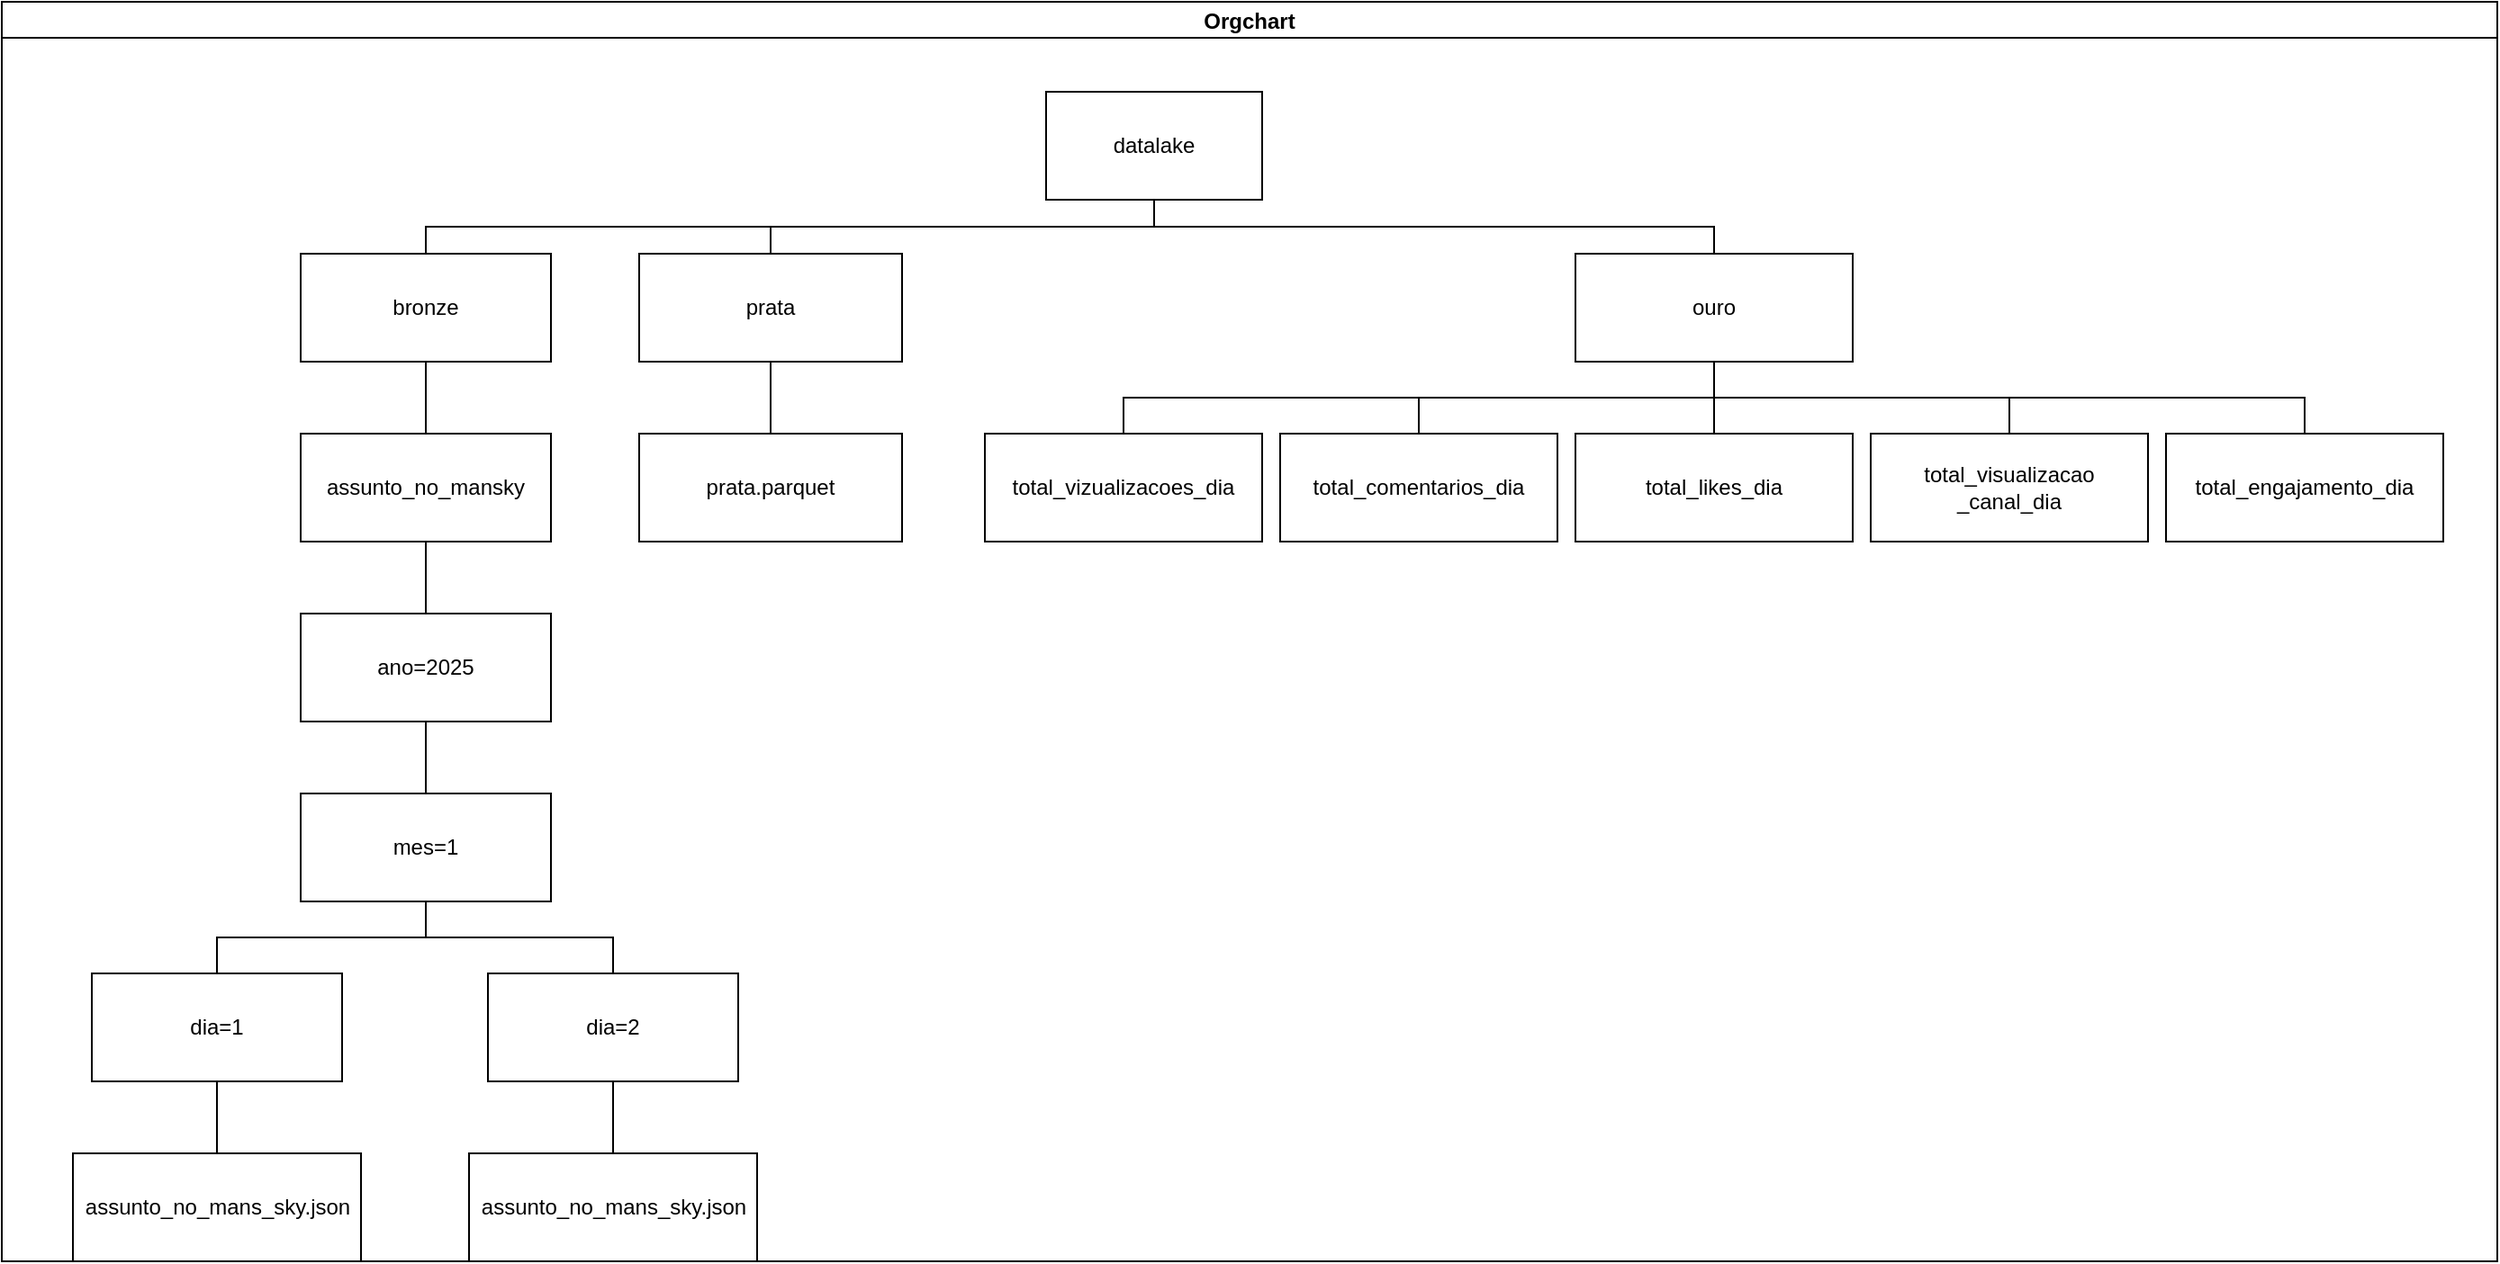<mxfile version="26.0.16">
  <diagram name="Página-1" id="wYZofaPx_Q6C5n7mb_lo">
    <mxGraphModel dx="1390" dy="795" grid="1" gridSize="10" guides="1" tooltips="1" connect="1" arrows="1" fold="1" page="1" pageScale="1" pageWidth="827" pageHeight="1169" math="0" shadow="0">
      <root>
        <mxCell id="0" />
        <mxCell id="1" parent="0" />
        <mxCell id="946U9zyb7GQo1Ih20eaE-1" value="Orgchart" style="swimlane;startSize=20;horizontal=1;containerType=tree;newEdgeStyle={&quot;edgeStyle&quot;:&quot;elbowEdgeStyle&quot;,&quot;startArrow&quot;:&quot;none&quot;,&quot;endArrow&quot;:&quot;none&quot;};" parent="1" vertex="1">
          <mxGeometry x="110" y="90" width="1386" height="700" as="geometry" />
        </mxCell>
        <mxCell id="946U9zyb7GQo1Ih20eaE-2" value="" style="edgeStyle=elbowEdgeStyle;elbow=vertical;sourcePerimeterSpacing=0;targetPerimeterSpacing=0;startArrow=none;endArrow=none;rounded=0;curved=0;" parent="946U9zyb7GQo1Ih20eaE-1" source="946U9zyb7GQo1Ih20eaE-4" target="946U9zyb7GQo1Ih20eaE-5" edge="1">
          <mxGeometry relative="1" as="geometry" />
        </mxCell>
        <mxCell id="946U9zyb7GQo1Ih20eaE-3" value="" style="edgeStyle=elbowEdgeStyle;elbow=vertical;sourcePerimeterSpacing=0;targetPerimeterSpacing=0;startArrow=none;endArrow=none;rounded=0;curved=0;" parent="946U9zyb7GQo1Ih20eaE-1" source="946U9zyb7GQo1Ih20eaE-4" target="946U9zyb7GQo1Ih20eaE-6" edge="1">
          <mxGeometry relative="1" as="geometry" />
        </mxCell>
        <UserObject label="datalake" treeRoot="1" id="946U9zyb7GQo1Ih20eaE-4">
          <mxCell style="whiteSpace=wrap;html=1;align=center;treeFolding=1;treeMoving=1;newEdgeStyle={&quot;edgeStyle&quot;:&quot;elbowEdgeStyle&quot;,&quot;startArrow&quot;:&quot;none&quot;,&quot;endArrow&quot;:&quot;none&quot;};" parent="946U9zyb7GQo1Ih20eaE-1" vertex="1">
            <mxGeometry x="580" y="50" width="120" height="60" as="geometry" />
          </mxCell>
        </UserObject>
        <mxCell id="946U9zyb7GQo1Ih20eaE-5" value="bronze" style="whiteSpace=wrap;html=1;align=center;verticalAlign=middle;treeFolding=1;treeMoving=1;newEdgeStyle={&quot;edgeStyle&quot;:&quot;elbowEdgeStyle&quot;,&quot;startArrow&quot;:&quot;none&quot;,&quot;endArrow&quot;:&quot;none&quot;};" parent="946U9zyb7GQo1Ih20eaE-1" vertex="1">
          <mxGeometry x="166" y="140" width="139" height="60" as="geometry" />
        </mxCell>
        <mxCell id="946U9zyb7GQo1Ih20eaE-6" value="prata" style="whiteSpace=wrap;html=1;align=center;verticalAlign=middle;treeFolding=1;treeMoving=1;newEdgeStyle={&quot;edgeStyle&quot;:&quot;elbowEdgeStyle&quot;,&quot;startArrow&quot;:&quot;none&quot;,&quot;endArrow&quot;:&quot;none&quot;};" parent="946U9zyb7GQo1Ih20eaE-1" vertex="1">
          <mxGeometry x="354" y="140" width="146" height="60" as="geometry" />
        </mxCell>
        <mxCell id="946U9zyb7GQo1Ih20eaE-7" value="" style="edgeStyle=elbowEdgeStyle;elbow=vertical;sourcePerimeterSpacing=0;targetPerimeterSpacing=0;startArrow=none;endArrow=none;rounded=0;curved=0;" parent="946U9zyb7GQo1Ih20eaE-1" source="946U9zyb7GQo1Ih20eaE-4" target="946U9zyb7GQo1Ih20eaE-8" edge="1">
          <mxGeometry relative="1" as="geometry">
            <mxPoint x="623" y="180" as="sourcePoint" />
          </mxGeometry>
        </mxCell>
        <mxCell id="946U9zyb7GQo1Ih20eaE-8" value="ouro" style="whiteSpace=wrap;html=1;align=center;verticalAlign=middle;treeFolding=1;treeMoving=1;newEdgeStyle={&quot;edgeStyle&quot;:&quot;elbowEdgeStyle&quot;,&quot;startArrow&quot;:&quot;none&quot;,&quot;endArrow&quot;:&quot;none&quot;};" parent="946U9zyb7GQo1Ih20eaE-1" vertex="1">
          <mxGeometry x="874" y="140" width="154" height="60" as="geometry" />
        </mxCell>
        <mxCell id="946U9zyb7GQo1Ih20eaE-10" value="" style="edgeStyle=elbowEdgeStyle;elbow=vertical;sourcePerimeterSpacing=0;targetPerimeterSpacing=0;startArrow=none;endArrow=none;rounded=0;curved=0;" parent="946U9zyb7GQo1Ih20eaE-1" source="946U9zyb7GQo1Ih20eaE-5" target="946U9zyb7GQo1Ih20eaE-11" edge="1">
          <mxGeometry relative="1" as="geometry">
            <mxPoint x="623" y="190" as="sourcePoint" />
          </mxGeometry>
        </mxCell>
        <mxCell id="946U9zyb7GQo1Ih20eaE-11" value="assunto_no_mansky" style="whiteSpace=wrap;html=1;align=center;verticalAlign=middle;treeFolding=1;treeMoving=1;newEdgeStyle={&quot;edgeStyle&quot;:&quot;elbowEdgeStyle&quot;,&quot;startArrow&quot;:&quot;none&quot;,&quot;endArrow&quot;:&quot;none&quot;};" parent="946U9zyb7GQo1Ih20eaE-1" vertex="1">
          <mxGeometry x="166" y="240" width="139" height="60" as="geometry" />
        </mxCell>
        <mxCell id="946U9zyb7GQo1Ih20eaE-12" value="" style="edgeStyle=elbowEdgeStyle;elbow=vertical;sourcePerimeterSpacing=0;targetPerimeterSpacing=0;startArrow=none;endArrow=none;rounded=0;curved=0;" parent="946U9zyb7GQo1Ih20eaE-1" source="946U9zyb7GQo1Ih20eaE-11" target="946U9zyb7GQo1Ih20eaE-13" edge="1">
          <mxGeometry relative="1" as="geometry">
            <mxPoint x="497" y="290" as="sourcePoint" />
          </mxGeometry>
        </mxCell>
        <mxCell id="946U9zyb7GQo1Ih20eaE-13" value="ano=2025" style="whiteSpace=wrap;html=1;align=center;verticalAlign=middle;treeFolding=1;treeMoving=1;newEdgeStyle={&quot;edgeStyle&quot;:&quot;elbowEdgeStyle&quot;,&quot;startArrow&quot;:&quot;none&quot;,&quot;endArrow&quot;:&quot;none&quot;};" parent="946U9zyb7GQo1Ih20eaE-1" vertex="1">
          <mxGeometry x="166" y="340" width="139" height="60" as="geometry" />
        </mxCell>
        <mxCell id="946U9zyb7GQo1Ih20eaE-14" value="" style="edgeStyle=elbowEdgeStyle;elbow=vertical;sourcePerimeterSpacing=0;targetPerimeterSpacing=0;startArrow=none;endArrow=none;rounded=0;curved=0;" parent="946U9zyb7GQo1Ih20eaE-1" source="946U9zyb7GQo1Ih20eaE-6" target="946U9zyb7GQo1Ih20eaE-15" edge="1">
          <mxGeometry relative="1" as="geometry">
            <mxPoint x="623" y="190" as="sourcePoint" />
          </mxGeometry>
        </mxCell>
        <mxCell id="946U9zyb7GQo1Ih20eaE-15" value="prata.parquet" style="whiteSpace=wrap;html=1;align=center;verticalAlign=middle;treeFolding=1;treeMoving=1;newEdgeStyle={&quot;edgeStyle&quot;:&quot;elbowEdgeStyle&quot;,&quot;startArrow&quot;:&quot;none&quot;,&quot;endArrow&quot;:&quot;none&quot;};" parent="946U9zyb7GQo1Ih20eaE-1" vertex="1">
          <mxGeometry x="354" y="240" width="146" height="60" as="geometry" />
        </mxCell>
        <mxCell id="946U9zyb7GQo1Ih20eaE-18" style="edgeStyle=elbowEdgeStyle;rounded=0;orthogonalLoop=1;jettySize=auto;html=1;startArrow=none;endArrow=none;exitX=0.75;exitY=0;exitDx=0;exitDy=0;" parent="946U9zyb7GQo1Ih20eaE-1" source="946U9zyb7GQo1Ih20eaE-4" target="946U9zyb7GQo1Ih20eaE-4" edge="1">
          <mxGeometry relative="1" as="geometry" />
        </mxCell>
        <mxCell id="946U9zyb7GQo1Ih20eaE-21" value="" style="edgeStyle=elbowEdgeStyle;elbow=vertical;sourcePerimeterSpacing=0;targetPerimeterSpacing=0;startArrow=none;endArrow=none;rounded=0;curved=0;" parent="946U9zyb7GQo1Ih20eaE-1" source="946U9zyb7GQo1Ih20eaE-8" target="946U9zyb7GQo1Ih20eaE-22" edge="1">
          <mxGeometry relative="1" as="geometry">
            <mxPoint x="441" y="190" as="sourcePoint" />
          </mxGeometry>
        </mxCell>
        <mxCell id="946U9zyb7GQo1Ih20eaE-22" value="total_vizualizacoes_dia" style="whiteSpace=wrap;html=1;align=center;verticalAlign=middle;treeFolding=1;treeMoving=1;newEdgeStyle={&quot;edgeStyle&quot;:&quot;elbowEdgeStyle&quot;,&quot;startArrow&quot;:&quot;none&quot;,&quot;endArrow&quot;:&quot;none&quot;};" parent="946U9zyb7GQo1Ih20eaE-1" vertex="1">
          <mxGeometry x="546" y="240" width="154" height="60" as="geometry" />
        </mxCell>
        <mxCell id="946U9zyb7GQo1Ih20eaE-23" value="" style="edgeStyle=elbowEdgeStyle;elbow=vertical;sourcePerimeterSpacing=0;targetPerimeterSpacing=0;startArrow=none;endArrow=none;rounded=0;curved=0;" parent="946U9zyb7GQo1Ih20eaE-1" source="946U9zyb7GQo1Ih20eaE-8" target="946U9zyb7GQo1Ih20eaE-24" edge="1">
          <mxGeometry relative="1" as="geometry">
            <mxPoint x="441" y="190" as="sourcePoint" />
          </mxGeometry>
        </mxCell>
        <mxCell id="946U9zyb7GQo1Ih20eaE-24" value="total_comentarios_dia" style="whiteSpace=wrap;html=1;align=center;verticalAlign=middle;treeFolding=1;treeMoving=1;newEdgeStyle={&quot;edgeStyle&quot;:&quot;elbowEdgeStyle&quot;,&quot;startArrow&quot;:&quot;none&quot;,&quot;endArrow&quot;:&quot;none&quot;};" parent="946U9zyb7GQo1Ih20eaE-1" vertex="1">
          <mxGeometry x="710" y="240" width="154" height="60" as="geometry" />
        </mxCell>
        <mxCell id="946U9zyb7GQo1Ih20eaE-25" value="" style="edgeStyle=elbowEdgeStyle;elbow=vertical;sourcePerimeterSpacing=0;targetPerimeterSpacing=0;startArrow=none;endArrow=none;rounded=0;curved=0;" parent="946U9zyb7GQo1Ih20eaE-1" source="946U9zyb7GQo1Ih20eaE-8" target="946U9zyb7GQo1Ih20eaE-26" edge="1">
          <mxGeometry relative="1" as="geometry">
            <mxPoint x="441" y="190" as="sourcePoint" />
          </mxGeometry>
        </mxCell>
        <mxCell id="946U9zyb7GQo1Ih20eaE-26" value="total_likes_dia" style="whiteSpace=wrap;html=1;align=center;verticalAlign=middle;treeFolding=1;treeMoving=1;newEdgeStyle={&quot;edgeStyle&quot;:&quot;elbowEdgeStyle&quot;,&quot;startArrow&quot;:&quot;none&quot;,&quot;endArrow&quot;:&quot;none&quot;};" parent="946U9zyb7GQo1Ih20eaE-1" vertex="1">
          <mxGeometry x="874" y="240" width="154" height="60" as="geometry" />
        </mxCell>
        <mxCell id="946U9zyb7GQo1Ih20eaE-27" value="" style="edgeStyle=elbowEdgeStyle;elbow=vertical;sourcePerimeterSpacing=0;targetPerimeterSpacing=0;startArrow=none;endArrow=none;rounded=0;curved=0;" parent="946U9zyb7GQo1Ih20eaE-1" source="946U9zyb7GQo1Ih20eaE-8" target="946U9zyb7GQo1Ih20eaE-28" edge="1">
          <mxGeometry relative="1" as="geometry">
            <mxPoint x="574" y="190" as="sourcePoint" />
          </mxGeometry>
        </mxCell>
        <mxCell id="946U9zyb7GQo1Ih20eaE-28" value="total_visualizacao&lt;div&gt;_canal_dia&lt;/div&gt;" style="whiteSpace=wrap;html=1;align=center;verticalAlign=middle;treeFolding=1;treeMoving=1;newEdgeStyle={&quot;edgeStyle&quot;:&quot;elbowEdgeStyle&quot;,&quot;startArrow&quot;:&quot;none&quot;,&quot;endArrow&quot;:&quot;none&quot;};" parent="946U9zyb7GQo1Ih20eaE-1" vertex="1">
          <mxGeometry x="1038" y="240" width="154" height="60" as="geometry" />
        </mxCell>
        <mxCell id="946U9zyb7GQo1Ih20eaE-29" value="" style="edgeStyle=elbowEdgeStyle;elbow=vertical;sourcePerimeterSpacing=0;targetPerimeterSpacing=0;startArrow=none;endArrow=none;rounded=0;curved=0;" parent="946U9zyb7GQo1Ih20eaE-1" source="946U9zyb7GQo1Ih20eaE-8" target="946U9zyb7GQo1Ih20eaE-30" edge="1">
          <mxGeometry relative="1" as="geometry">
            <mxPoint x="574" y="190" as="sourcePoint" />
          </mxGeometry>
        </mxCell>
        <mxCell id="946U9zyb7GQo1Ih20eaE-30" value="total_engajamento_dia" style="whiteSpace=wrap;html=1;align=center;verticalAlign=middle;treeFolding=1;treeMoving=1;newEdgeStyle={&quot;edgeStyle&quot;:&quot;elbowEdgeStyle&quot;,&quot;startArrow&quot;:&quot;none&quot;,&quot;endArrow&quot;:&quot;none&quot;};" parent="946U9zyb7GQo1Ih20eaE-1" vertex="1">
          <mxGeometry x="1202" y="240" width="154" height="60" as="geometry" />
        </mxCell>
        <mxCell id="xR28J5UH9LkZNyio3yqF-3" value="" style="edgeStyle=elbowEdgeStyle;elbow=vertical;sourcePerimeterSpacing=0;targetPerimeterSpacing=0;startArrow=none;endArrow=none;rounded=0;curved=0;" parent="946U9zyb7GQo1Ih20eaE-1" source="946U9zyb7GQo1Ih20eaE-13" target="xR28J5UH9LkZNyio3yqF-4" edge="1">
          <mxGeometry relative="1" as="geometry">
            <mxPoint x="346" y="390" as="sourcePoint" />
          </mxGeometry>
        </mxCell>
        <mxCell id="xR28J5UH9LkZNyio3yqF-4" value="mes=1" style="whiteSpace=wrap;html=1;align=center;verticalAlign=middle;treeFolding=1;treeMoving=1;newEdgeStyle={&quot;edgeStyle&quot;:&quot;elbowEdgeStyle&quot;,&quot;startArrow&quot;:&quot;none&quot;,&quot;endArrow&quot;:&quot;none&quot;};" parent="946U9zyb7GQo1Ih20eaE-1" vertex="1">
          <mxGeometry x="166" y="440" width="139" height="60" as="geometry" />
        </mxCell>
        <mxCell id="xR28J5UH9LkZNyio3yqF-5" value="" style="edgeStyle=elbowEdgeStyle;elbow=vertical;sourcePerimeterSpacing=0;targetPerimeterSpacing=0;startArrow=none;endArrow=none;rounded=0;curved=0;" parent="946U9zyb7GQo1Ih20eaE-1" source="xR28J5UH9LkZNyio3yqF-4" target="xR28J5UH9LkZNyio3yqF-6" edge="1">
          <mxGeometry relative="1" as="geometry">
            <mxPoint x="346" y="490" as="sourcePoint" />
          </mxGeometry>
        </mxCell>
        <mxCell id="xR28J5UH9LkZNyio3yqF-6" value="dia=1" style="whiteSpace=wrap;html=1;align=center;verticalAlign=middle;treeFolding=1;treeMoving=1;newEdgeStyle={&quot;edgeStyle&quot;:&quot;elbowEdgeStyle&quot;,&quot;startArrow&quot;:&quot;none&quot;,&quot;endArrow&quot;:&quot;none&quot;};" parent="946U9zyb7GQo1Ih20eaE-1" vertex="1">
          <mxGeometry x="50" y="540" width="139" height="60" as="geometry" />
        </mxCell>
        <mxCell id="xR28J5UH9LkZNyio3yqF-9" value="" style="edgeStyle=elbowEdgeStyle;elbow=vertical;sourcePerimeterSpacing=0;targetPerimeterSpacing=0;startArrow=none;endArrow=none;rounded=0;curved=0;" parent="946U9zyb7GQo1Ih20eaE-1" source="xR28J5UH9LkZNyio3yqF-4" target="xR28J5UH9LkZNyio3yqF-10" edge="1">
          <mxGeometry relative="1" as="geometry">
            <mxPoint x="346" y="590" as="sourcePoint" />
          </mxGeometry>
        </mxCell>
        <mxCell id="xR28J5UH9LkZNyio3yqF-10" value="dia=2" style="whiteSpace=wrap;html=1;align=center;verticalAlign=middle;treeFolding=1;treeMoving=1;newEdgeStyle={&quot;edgeStyle&quot;:&quot;elbowEdgeStyle&quot;,&quot;startArrow&quot;:&quot;none&quot;,&quot;endArrow&quot;:&quot;none&quot;};" parent="946U9zyb7GQo1Ih20eaE-1" vertex="1">
          <mxGeometry x="270" y="540" width="139" height="60" as="geometry" />
        </mxCell>
        <mxCell id="xR28J5UH9LkZNyio3yqF-11" value="" style="edgeStyle=elbowEdgeStyle;elbow=vertical;sourcePerimeterSpacing=0;targetPerimeterSpacing=0;startArrow=none;endArrow=none;rounded=0;curved=0;" parent="946U9zyb7GQo1Ih20eaE-1" source="xR28J5UH9LkZNyio3yqF-6" target="xR28J5UH9LkZNyio3yqF-12" edge="1">
          <mxGeometry relative="1" as="geometry">
            <mxPoint x="346" y="590" as="sourcePoint" />
          </mxGeometry>
        </mxCell>
        <mxCell id="xR28J5UH9LkZNyio3yqF-12" value="assunto_no_mans_sky.json" style="whiteSpace=wrap;html=1;align=center;verticalAlign=middle;treeFolding=1;treeMoving=1;newEdgeStyle={&quot;edgeStyle&quot;:&quot;elbowEdgeStyle&quot;,&quot;startArrow&quot;:&quot;none&quot;,&quot;endArrow&quot;:&quot;none&quot;};" parent="946U9zyb7GQo1Ih20eaE-1" vertex="1">
          <mxGeometry x="39.5" y="640" width="160" height="60" as="geometry" />
        </mxCell>
        <mxCell id="xR28J5UH9LkZNyio3yqF-14" value="" style="edgeStyle=elbowEdgeStyle;elbow=vertical;sourcePerimeterSpacing=0;targetPerimeterSpacing=0;startArrow=none;endArrow=none;rounded=0;curved=0;" parent="946U9zyb7GQo1Ih20eaE-1" source="xR28J5UH9LkZNyio3yqF-10" target="xR28J5UH9LkZNyio3yqF-15" edge="1">
          <mxGeometry relative="1" as="geometry">
            <mxPoint x="346" y="590" as="sourcePoint" />
          </mxGeometry>
        </mxCell>
        <mxCell id="xR28J5UH9LkZNyio3yqF-15" value="assunto_no_mans_sky.json" style="whiteSpace=wrap;html=1;align=center;verticalAlign=middle;treeFolding=1;treeMoving=1;newEdgeStyle={&quot;edgeStyle&quot;:&quot;elbowEdgeStyle&quot;,&quot;startArrow&quot;:&quot;none&quot;,&quot;endArrow&quot;:&quot;none&quot;};" parent="946U9zyb7GQo1Ih20eaE-1" vertex="1">
          <mxGeometry x="259.5" y="640" width="160" height="60" as="geometry" />
        </mxCell>
      </root>
    </mxGraphModel>
  </diagram>
</mxfile>
